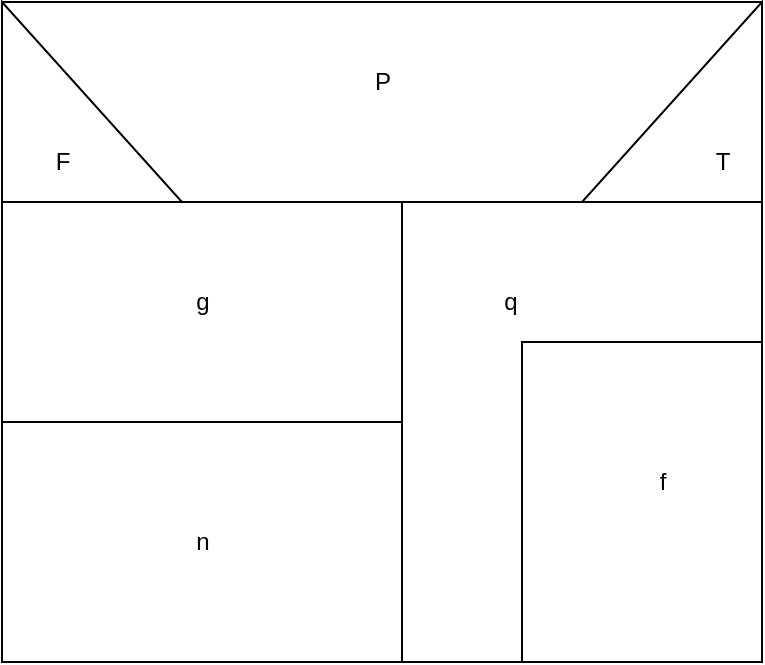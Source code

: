 <mxfile version="17.4.0" type="github"><diagram id="bBk7iMYu7njzbH4V4JJ3" name="第 1 页"><mxGraphModel dx="990" dy="539" grid="1" gridSize="10" guides="1" tooltips="1" connect="1" arrows="1" fold="1" page="1" pageScale="1" pageWidth="827" pageHeight="1169" math="0" shadow="0"><root><mxCell id="0"/><mxCell id="1" parent="0"/><mxCell id="eqO_8LCK6mziu18vZqm7-1" value="" style="verticalLabelPosition=bottom;verticalAlign=top;html=1;shape=mxgraph.basic.rect;fillColor2=none;strokeWidth=1;size=20;indent=5;" vertex="1" parent="1"><mxGeometry x="180" y="80" width="380" height="330" as="geometry"/></mxCell><mxCell id="eqO_8LCK6mziu18vZqm7-2" value="" style="verticalLabelPosition=bottom;verticalAlign=top;html=1;shape=mxgraph.basic.rect;fillColor2=none;strokeWidth=1;size=20;indent=5;" vertex="1" parent="1"><mxGeometry x="180" y="80" width="380" height="100" as="geometry"/></mxCell><mxCell id="eqO_8LCK6mziu18vZqm7-3" value="" style="verticalLabelPosition=bottom;verticalAlign=top;html=1;shape=mxgraph.basic.rect;fillColor2=none;strokeWidth=1;size=20;indent=5;" vertex="1" parent="1"><mxGeometry x="180" y="180" width="200" height="230" as="geometry"/></mxCell><mxCell id="eqO_8LCK6mziu18vZqm7-4" value="" style="verticalLabelPosition=bottom;verticalAlign=top;html=1;shape=mxgraph.basic.rect;fillColor2=none;strokeWidth=1;size=20;indent=5;" vertex="1" parent="1"><mxGeometry x="440" y="250" width="120" height="160" as="geometry"/></mxCell><mxCell id="eqO_8LCK6mziu18vZqm7-5" value="" style="verticalLabelPosition=bottom;verticalAlign=top;html=1;shape=mxgraph.basic.orthogonal_triangle" vertex="1" parent="1"><mxGeometry x="180" y="80" width="90" height="100" as="geometry"/></mxCell><mxCell id="eqO_8LCK6mziu18vZqm7-6" value="" style="verticalLabelPosition=bottom;verticalAlign=top;html=1;shape=mxgraph.basic.orthogonal_triangle;direction=north;" vertex="1" parent="1"><mxGeometry x="470" y="80" width="90" height="100" as="geometry"/></mxCell><mxCell id="eqO_8LCK6mziu18vZqm7-7" value="q" style="text;html=1;resizable=0;autosize=1;align=center;verticalAlign=middle;points=[];fillColor=none;strokeColor=none;rounded=0;" vertex="1" parent="1"><mxGeometry x="424" y="220" width="20" height="20" as="geometry"/></mxCell><mxCell id="eqO_8LCK6mziu18vZqm7-8" value="f" style="text;html=1;resizable=0;autosize=1;align=center;verticalAlign=middle;points=[];fillColor=none;strokeColor=none;rounded=0;" vertex="1" parent="1"><mxGeometry x="500" y="310" width="20" height="20" as="geometry"/></mxCell><mxCell id="eqO_8LCK6mziu18vZqm7-9" value="P" style="text;html=1;resizable=0;autosize=1;align=center;verticalAlign=middle;points=[];fillColor=none;strokeColor=none;rounded=0;" vertex="1" parent="1"><mxGeometry x="360" y="110" width="20" height="20" as="geometry"/></mxCell><mxCell id="eqO_8LCK6mziu18vZqm7-10" value="F" style="text;html=1;resizable=0;autosize=1;align=center;verticalAlign=middle;points=[];fillColor=none;strokeColor=none;rounded=0;" vertex="1" parent="1"><mxGeometry x="200" y="150" width="20" height="20" as="geometry"/></mxCell><mxCell id="eqO_8LCK6mziu18vZqm7-11" value="T" style="text;html=1;resizable=0;autosize=1;align=center;verticalAlign=middle;points=[];fillColor=none;strokeColor=none;rounded=0;" vertex="1" parent="1"><mxGeometry x="530" y="150" width="20" height="20" as="geometry"/></mxCell><mxCell id="eqO_8LCK6mziu18vZqm7-12" value="g" style="text;html=1;resizable=0;autosize=1;align=center;verticalAlign=middle;points=[];fillColor=none;strokeColor=none;rounded=0;" vertex="1" parent="1"><mxGeometry x="270" y="220" width="20" height="20" as="geometry"/></mxCell><mxCell id="eqO_8LCK6mziu18vZqm7-13" value="" style="verticalLabelPosition=bottom;verticalAlign=top;html=1;shape=mxgraph.basic.rect;fillColor2=none;strokeWidth=1;size=20;indent=5;" vertex="1" parent="1"><mxGeometry x="180" y="290" width="200" height="120" as="geometry"/></mxCell><mxCell id="eqO_8LCK6mziu18vZqm7-14" value="n" style="text;html=1;resizable=0;autosize=1;align=center;verticalAlign=middle;points=[];fillColor=none;strokeColor=none;rounded=0;" vertex="1" parent="1"><mxGeometry x="270" y="340" width="20" height="20" as="geometry"/></mxCell></root></mxGraphModel></diagram></mxfile>